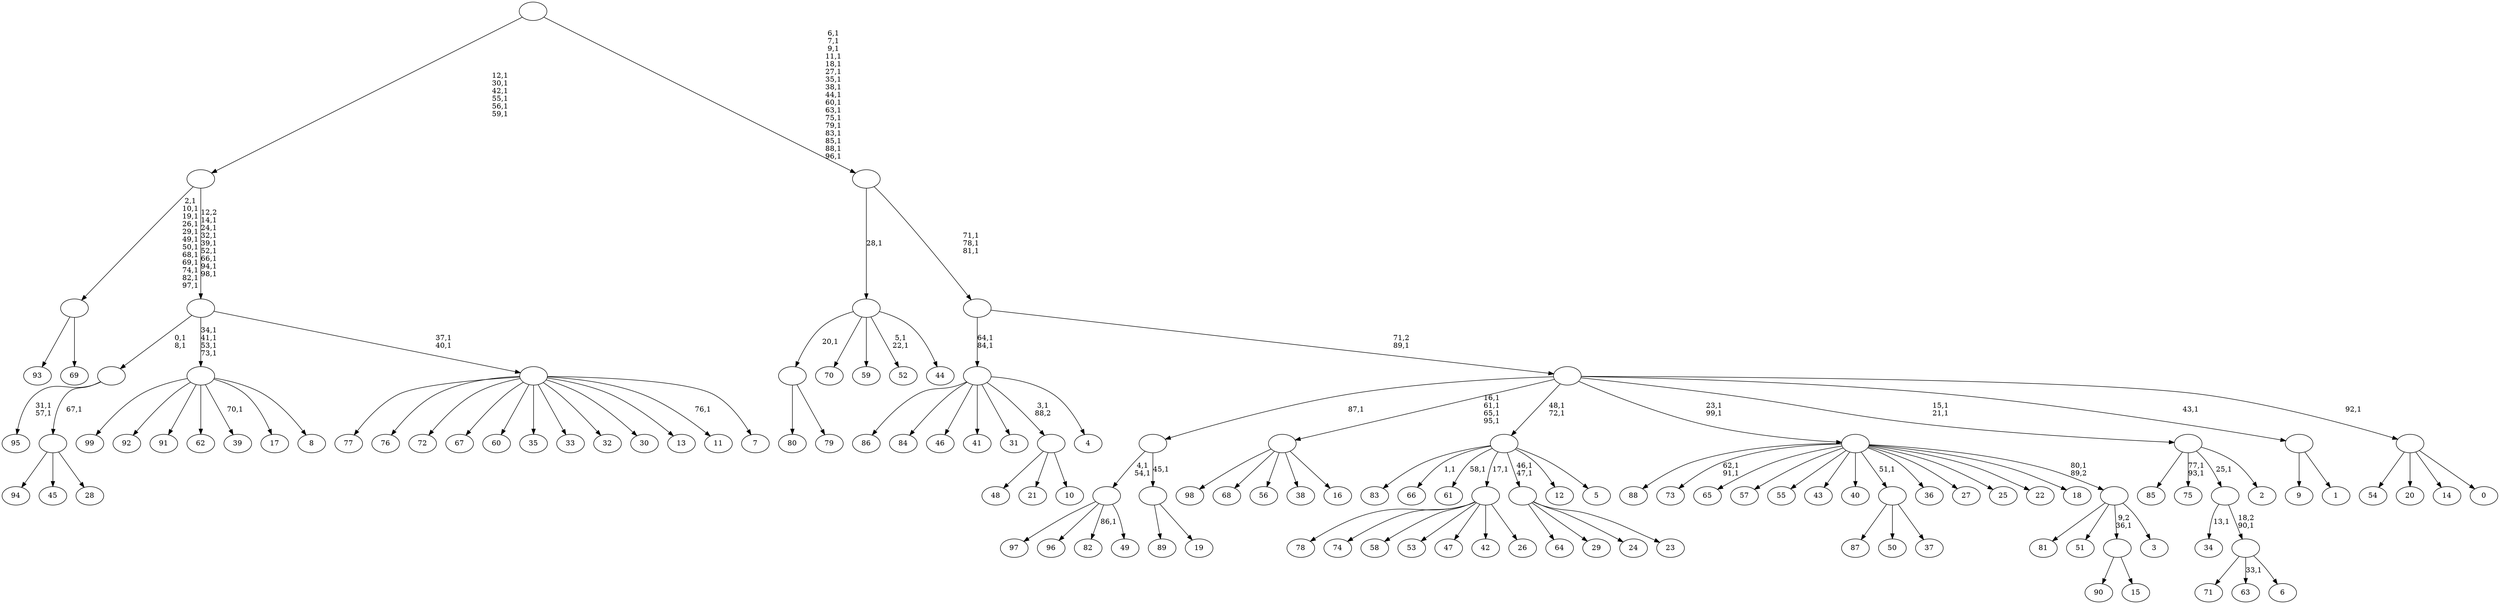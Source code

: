 digraph T {
	200 [label="99"]
	199 [label="98"]
	198 [label="97"]
	197 [label="96"]
	196 [label="95"]
	193 [label="94"]
	192 [label="93"]
	191 [label="92"]
	190 [label="91"]
	189 [label="90"]
	188 [label="89"]
	187 [label="88"]
	186 [label="87"]
	185 [label="86"]
	184 [label="85"]
	183 [label="84"]
	182 [label="83"]
	181 [label="82"]
	179 [label="81"]
	178 [label="80"]
	177 [label="79"]
	176 [label=""]
	175 [label="78"]
	174 [label="77"]
	173 [label="76"]
	172 [label="75"]
	169 [label="74"]
	168 [label="73"]
	165 [label="72"]
	164 [label="71"]
	163 [label="70"]
	162 [label="69"]
	161 [label=""]
	149 [label="68"]
	148 [label="67"]
	147 [label="66"]
	145 [label="65"]
	144 [label="64"]
	143 [label="63"]
	141 [label="62"]
	140 [label="61"]
	138 [label="60"]
	137 [label="59"]
	136 [label="58"]
	135 [label="57"]
	134 [label="56"]
	133 [label="55"]
	132 [label="54"]
	131 [label="53"]
	130 [label="52"]
	127 [label="51"]
	126 [label="50"]
	125 [label="49"]
	124 [label=""]
	122 [label="48"]
	121 [label="47"]
	120 [label="46"]
	119 [label="45"]
	118 [label="44"]
	117 [label=""]
	116 [label="43"]
	115 [label="42"]
	114 [label="41"]
	113 [label="40"]
	112 [label="39"]
	110 [label="38"]
	109 [label="37"]
	108 [label=""]
	107 [label="36"]
	106 [label="35"]
	105 [label="34"]
	103 [label="33"]
	102 [label="32"]
	101 [label="31"]
	100 [label="30"]
	99 [label="29"]
	98 [label="28"]
	97 [label=""]
	96 [label=""]
	94 [label="27"]
	93 [label="26"]
	92 [label=""]
	91 [label="25"]
	90 [label="24"]
	89 [label="23"]
	88 [label=""]
	86 [label="22"]
	85 [label="21"]
	84 [label="20"]
	83 [label="19"]
	82 [label=""]
	81 [label=""]
	80 [label="18"]
	79 [label="17"]
	78 [label="16"]
	77 [label=""]
	73 [label="15"]
	72 [label=""]
	71 [label="14"]
	70 [label="13"]
	69 [label="12"]
	68 [label="11"]
	66 [label="10"]
	65 [label=""]
	64 [label="9"]
	63 [label="8"]
	62 [label=""]
	58 [label="7"]
	57 [label=""]
	55 [label=""]
	47 [label=""]
	41 [label="6"]
	40 [label=""]
	39 [label=""]
	38 [label="5"]
	37 [label=""]
	35 [label="4"]
	34 [label=""]
	32 [label="3"]
	31 [label=""]
	30 [label=""]
	28 [label="2"]
	27 [label=""]
	25 [label="1"]
	24 [label=""]
	23 [label="0"]
	22 [label=""]
	21 [label=""]
	20 [label=""]
	17 [label=""]
	0 [label=""]
	176 -> 178 [label=""]
	176 -> 177 [label=""]
	161 -> 192 [label=""]
	161 -> 162 [label=""]
	124 -> 181 [label="86,1"]
	124 -> 198 [label=""]
	124 -> 197 [label=""]
	124 -> 125 [label=""]
	117 -> 130 [label="5,1\n22,1"]
	117 -> 176 [label="20,1"]
	117 -> 163 [label=""]
	117 -> 137 [label=""]
	117 -> 118 [label=""]
	108 -> 186 [label=""]
	108 -> 126 [label=""]
	108 -> 109 [label=""]
	97 -> 193 [label=""]
	97 -> 119 [label=""]
	97 -> 98 [label=""]
	96 -> 196 [label="31,1\n57,1"]
	96 -> 97 [label="67,1"]
	92 -> 175 [label=""]
	92 -> 169 [label=""]
	92 -> 136 [label=""]
	92 -> 131 [label=""]
	92 -> 121 [label=""]
	92 -> 115 [label=""]
	92 -> 93 [label=""]
	88 -> 144 [label=""]
	88 -> 99 [label=""]
	88 -> 90 [label=""]
	88 -> 89 [label=""]
	82 -> 188 [label=""]
	82 -> 83 [label=""]
	81 -> 124 [label="4,1\n54,1"]
	81 -> 82 [label="45,1"]
	77 -> 199 [label=""]
	77 -> 149 [label=""]
	77 -> 134 [label=""]
	77 -> 110 [label=""]
	77 -> 78 [label=""]
	72 -> 189 [label=""]
	72 -> 73 [label=""]
	65 -> 122 [label=""]
	65 -> 85 [label=""]
	65 -> 66 [label=""]
	62 -> 112 [label="70,1"]
	62 -> 200 [label=""]
	62 -> 191 [label=""]
	62 -> 190 [label=""]
	62 -> 141 [label=""]
	62 -> 79 [label=""]
	62 -> 63 [label=""]
	57 -> 68 [label="76,1"]
	57 -> 174 [label=""]
	57 -> 173 [label=""]
	57 -> 165 [label=""]
	57 -> 148 [label=""]
	57 -> 138 [label=""]
	57 -> 106 [label=""]
	57 -> 103 [label=""]
	57 -> 102 [label=""]
	57 -> 100 [label=""]
	57 -> 70 [label=""]
	57 -> 58 [label=""]
	55 -> 57 [label="37,1\n40,1"]
	55 -> 62 [label="34,1\n41,1\n53,1\n73,1"]
	55 -> 96 [label="0,1\n8,1"]
	47 -> 55 [label="12,2\n14,1\n24,1\n32,1\n39,1\n52,1\n66,1\n94,1\n98,1"]
	47 -> 161 [label="2,1\n10,1\n19,1\n26,1\n29,1\n49,1\n50,1\n68,1\n69,1\n74,1\n82,1\n97,1"]
	40 -> 143 [label="33,1"]
	40 -> 164 [label=""]
	40 -> 41 [label=""]
	39 -> 105 [label="13,1"]
	39 -> 40 [label="18,2\n90,1"]
	37 -> 88 [label="46,1\n47,1"]
	37 -> 140 [label="58,1"]
	37 -> 147 [label="1,1"]
	37 -> 182 [label=""]
	37 -> 92 [label="17,1"]
	37 -> 69 [label=""]
	37 -> 38 [label=""]
	34 -> 185 [label=""]
	34 -> 183 [label=""]
	34 -> 120 [label=""]
	34 -> 114 [label=""]
	34 -> 101 [label=""]
	34 -> 65 [label="3,1\n88,2"]
	34 -> 35 [label=""]
	31 -> 179 [label=""]
	31 -> 127 [label=""]
	31 -> 72 [label="9,2\n36,1"]
	31 -> 32 [label=""]
	30 -> 168 [label="62,1\n91,1"]
	30 -> 187 [label=""]
	30 -> 145 [label=""]
	30 -> 135 [label=""]
	30 -> 133 [label=""]
	30 -> 116 [label=""]
	30 -> 113 [label=""]
	30 -> 108 [label="51,1"]
	30 -> 107 [label=""]
	30 -> 94 [label=""]
	30 -> 91 [label=""]
	30 -> 86 [label=""]
	30 -> 80 [label=""]
	30 -> 31 [label="80,1\n89,2"]
	27 -> 172 [label="77,1\n93,1"]
	27 -> 184 [label=""]
	27 -> 39 [label="25,1"]
	27 -> 28 [label=""]
	24 -> 64 [label=""]
	24 -> 25 [label=""]
	22 -> 132 [label=""]
	22 -> 84 [label=""]
	22 -> 71 [label=""]
	22 -> 23 [label=""]
	21 -> 27 [label="15,1\n21,1"]
	21 -> 30 [label="23,1\n99,1"]
	21 -> 37 [label="48,1\n72,1"]
	21 -> 77 [label="16,1\n61,1\n65,1\n95,1"]
	21 -> 81 [label="87,1"]
	21 -> 24 [label="43,1"]
	21 -> 22 [label="92,1"]
	20 -> 34 [label="64,1\n84,1"]
	20 -> 21 [label="71,2\n89,1"]
	17 -> 20 [label="71,1\n78,1\n81,1"]
	17 -> 117 [label="28,1"]
	0 -> 17 [label="6,1\n7,1\n9,1\n11,1\n18,1\n27,1\n35,1\n38,1\n44,1\n60,1\n63,1\n75,1\n79,1\n83,1\n85,1\n88,1\n96,1"]
	0 -> 47 [label="12,1\n30,1\n42,1\n55,1\n56,1\n59,1"]
}
